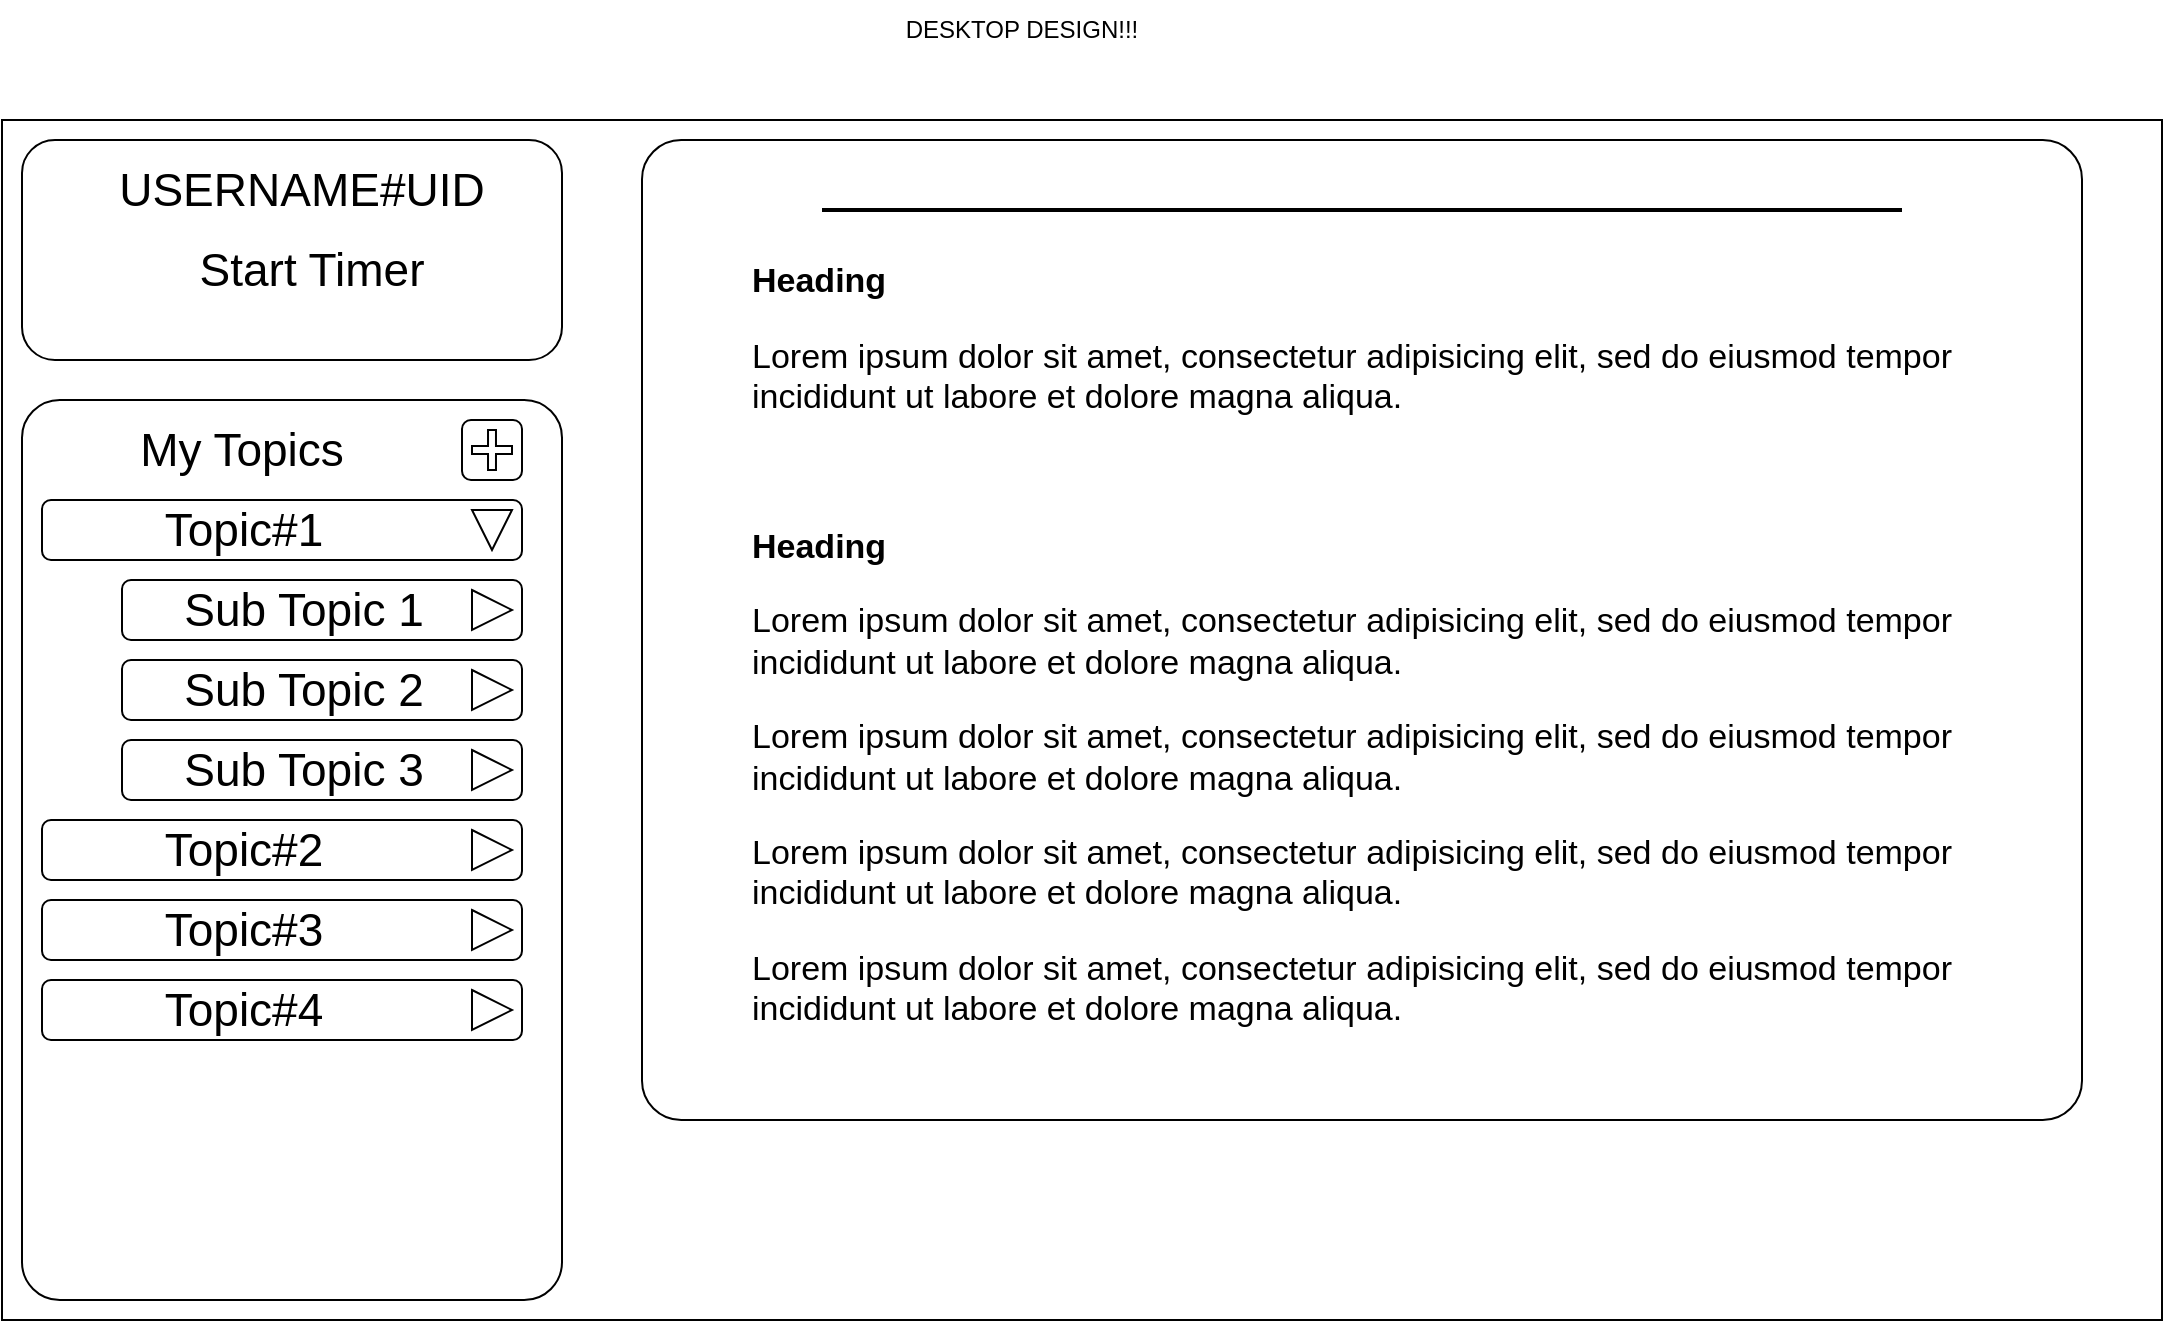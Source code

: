 <mxfile>
    <diagram id="hEPU9X27ifblFNnbn3XS" name="Page-1">
        <mxGraphModel dx="1260" dy="808" grid="1" gridSize="10" guides="1" tooltips="1" connect="1" arrows="1" fold="1" page="1" pageScale="1" pageWidth="850" pageHeight="1100" math="0" shadow="0">
            <root>
                <mxCell id="0"/>
                <mxCell id="1" parent="0"/>
                <mxCell id="2" value="" style="rounded=0;whiteSpace=wrap;html=1;" vertex="1" parent="1">
                    <mxGeometry x="80" y="80" width="1080" height="600" as="geometry"/>
                </mxCell>
                <mxCell id="3" value="" style="rounded=1;whiteSpace=wrap;html=1;" vertex="1" parent="1">
                    <mxGeometry x="90" y="90" width="270" height="110" as="geometry"/>
                </mxCell>
                <mxCell id="4" value="" style="rounded=1;whiteSpace=wrap;html=1;arcSize=7;" vertex="1" parent="1">
                    <mxGeometry x="90" y="220" width="270" height="450" as="geometry"/>
                </mxCell>
                <mxCell id="5" value="" style="rounded=1;whiteSpace=wrap;html=1;arcSize=4;" vertex="1" parent="1">
                    <mxGeometry x="400" y="90" width="720" height="490" as="geometry"/>
                </mxCell>
                <mxCell id="6" value="USERNAME#UID" style="text;html=1;strokeColor=none;fillColor=none;align=center;verticalAlign=middle;whiteSpace=wrap;rounded=0;fontSize=23;" vertex="1" parent="1">
                    <mxGeometry x="130" y="100" width="200" height="30" as="geometry"/>
                </mxCell>
                <mxCell id="7" value="DESKTOP DESIGN!!!" style="text;html=1;strokeColor=none;fillColor=none;align=center;verticalAlign=middle;whiteSpace=wrap;rounded=0;" vertex="1" parent="1">
                    <mxGeometry x="410" y="20" width="360" height="30" as="geometry"/>
                </mxCell>
                <mxCell id="8" value="Start Timer" style="text;html=1;strokeColor=none;fillColor=none;align=center;verticalAlign=middle;whiteSpace=wrap;rounded=0;fontSize=23;" vertex="1" parent="1">
                    <mxGeometry x="140" y="140" width="190" height="30" as="geometry"/>
                </mxCell>
                <mxCell id="9" value="My Topics" style="text;html=1;strokeColor=none;fillColor=none;align=center;verticalAlign=middle;whiteSpace=wrap;rounded=0;fontSize=23;" vertex="1" parent="1">
                    <mxGeometry x="100" y="230" width="200" height="30" as="geometry"/>
                </mxCell>
                <mxCell id="10" value="" style="rounded=1;whiteSpace=wrap;html=1;fontSize=23;" vertex="1" parent="1">
                    <mxGeometry x="310" y="230" width="30" height="30" as="geometry"/>
                </mxCell>
                <mxCell id="11" value="" style="shape=cross;whiteSpace=wrap;html=1;fontSize=23;size=0.199;" vertex="1" parent="1">
                    <mxGeometry x="315" y="235" width="20" height="20" as="geometry"/>
                </mxCell>
                <mxCell id="12" value="" style="rounded=1;whiteSpace=wrap;html=1;fontSize=23;" vertex="1" parent="1">
                    <mxGeometry x="100" y="270" width="240" height="30" as="geometry"/>
                </mxCell>
                <mxCell id="13" value="Topic#1" style="text;html=1;strokeColor=none;fillColor=none;align=center;verticalAlign=middle;whiteSpace=wrap;rounded=0;fontSize=23;" vertex="1" parent="1">
                    <mxGeometry x="112" y="270" width="178" height="30" as="geometry"/>
                </mxCell>
                <mxCell id="14" value="" style="triangle;whiteSpace=wrap;html=1;fontSize=23;rotation=90;" vertex="1" parent="1">
                    <mxGeometry x="315" y="275" width="20" height="20" as="geometry"/>
                </mxCell>
                <mxCell id="15" value="" style="rounded=1;whiteSpace=wrap;html=1;fontSize=23;" vertex="1" parent="1">
                    <mxGeometry x="100" y="430" width="240" height="30" as="geometry"/>
                </mxCell>
                <mxCell id="16" value="Topic#2" style="text;html=1;strokeColor=none;fillColor=none;align=center;verticalAlign=middle;whiteSpace=wrap;rounded=0;fontSize=23;" vertex="1" parent="1">
                    <mxGeometry x="112" y="430" width="178" height="30" as="geometry"/>
                </mxCell>
                <mxCell id="17" value="" style="triangle;whiteSpace=wrap;html=1;fontSize=23;" vertex="1" parent="1">
                    <mxGeometry x="315" y="435" width="20" height="20" as="geometry"/>
                </mxCell>
                <mxCell id="18" value="" style="rounded=1;whiteSpace=wrap;html=1;fontSize=23;" vertex="1" parent="1">
                    <mxGeometry x="100" y="470" width="240" height="30" as="geometry"/>
                </mxCell>
                <mxCell id="19" value="Topic#3" style="text;html=1;strokeColor=none;fillColor=none;align=center;verticalAlign=middle;whiteSpace=wrap;rounded=0;fontSize=23;" vertex="1" parent="1">
                    <mxGeometry x="112" y="470" width="178" height="30" as="geometry"/>
                </mxCell>
                <mxCell id="20" value="" style="triangle;whiteSpace=wrap;html=1;fontSize=23;" vertex="1" parent="1">
                    <mxGeometry x="315" y="475" width="20" height="20" as="geometry"/>
                </mxCell>
                <mxCell id="21" value="" style="rounded=1;whiteSpace=wrap;html=1;fontSize=23;" vertex="1" parent="1">
                    <mxGeometry x="100" y="510" width="240" height="30" as="geometry"/>
                </mxCell>
                <mxCell id="22" value="Topic#4" style="text;html=1;strokeColor=none;fillColor=none;align=center;verticalAlign=middle;whiteSpace=wrap;rounded=0;fontSize=23;" vertex="1" parent="1">
                    <mxGeometry x="112" y="510" width="178" height="30" as="geometry"/>
                </mxCell>
                <mxCell id="23" value="" style="triangle;whiteSpace=wrap;html=1;fontSize=23;" vertex="1" parent="1">
                    <mxGeometry x="315" y="515" width="20" height="20" as="geometry"/>
                </mxCell>
                <mxCell id="25" value="" style="line;strokeWidth=2;html=1;fontSize=23;" vertex="1" parent="1">
                    <mxGeometry x="490" y="120" width="540" height="10" as="geometry"/>
                </mxCell>
                <mxCell id="27" value="" style="rounded=1;whiteSpace=wrap;html=1;fontSize=23;" vertex="1" parent="1">
                    <mxGeometry x="140" y="310" width="200" height="30" as="geometry"/>
                </mxCell>
                <mxCell id="28" value="Sub Topic 1" style="text;html=1;strokeColor=none;fillColor=none;align=center;verticalAlign=middle;whiteSpace=wrap;rounded=0;fontSize=23;" vertex="1" parent="1">
                    <mxGeometry x="160" y="310" width="142" height="30" as="geometry"/>
                </mxCell>
                <mxCell id="29" value="" style="triangle;whiteSpace=wrap;html=1;fontSize=23;" vertex="1" parent="1">
                    <mxGeometry x="315" y="315" width="20" height="20" as="geometry"/>
                </mxCell>
                <mxCell id="30" value="" style="rounded=1;whiteSpace=wrap;html=1;fontSize=23;" vertex="1" parent="1">
                    <mxGeometry x="140" y="350" width="200" height="30" as="geometry"/>
                </mxCell>
                <mxCell id="31" value="Sub Topic 2" style="text;html=1;strokeColor=none;fillColor=none;align=center;verticalAlign=middle;whiteSpace=wrap;rounded=0;fontSize=23;" vertex="1" parent="1">
                    <mxGeometry x="160" y="350" width="142" height="30" as="geometry"/>
                </mxCell>
                <mxCell id="32" value="" style="triangle;whiteSpace=wrap;html=1;fontSize=23;" vertex="1" parent="1">
                    <mxGeometry x="315" y="355" width="20" height="20" as="geometry"/>
                </mxCell>
                <mxCell id="33" value="" style="rounded=1;whiteSpace=wrap;html=1;fontSize=23;" vertex="1" parent="1">
                    <mxGeometry x="140" y="390" width="200" height="30" as="geometry"/>
                </mxCell>
                <mxCell id="34" value="Sub Topic 3" style="text;html=1;strokeColor=none;fillColor=none;align=center;verticalAlign=middle;whiteSpace=wrap;rounded=0;fontSize=23;" vertex="1" parent="1">
                    <mxGeometry x="160" y="390" width="142" height="30" as="geometry"/>
                </mxCell>
                <mxCell id="35" value="" style="triangle;whiteSpace=wrap;html=1;fontSize=23;" vertex="1" parent="1">
                    <mxGeometry x="315" y="395" width="20" height="20" as="geometry"/>
                </mxCell>
                <mxCell id="36" value="&lt;h1 style=&quot;font-size: 17px;&quot;&gt;Heading&lt;/h1&gt;&lt;p style=&quot;font-size: 17px;&quot;&gt;Lorem ipsum dolor sit amet, consectetur adipisicing elit, sed do eiusmod tempor incididunt ut labore et dolore magna aliqua.&lt;/p&gt;&lt;p style=&quot;font-size: 17px;&quot;&gt;&lt;br&gt;&lt;/p&gt;&lt;h1 style=&quot;font-size: 17px;&quot;&gt;Heading&lt;/h1&gt;&lt;p&gt;Lorem ipsum dolor sit amet, consectetur adipisicing elit, sed do eiusmod tempor incididunt ut labore et dolore magna aliqua.&lt;/p&gt;&lt;p&gt;Lorem ipsum dolor sit amet, consectetur adipisicing elit, sed do eiusmod tempor incididunt ut labore et dolore magna aliqua.&lt;/p&gt;&lt;p&gt;Lorem ipsum dolor sit amet, consectetur adipisicing elit, sed do eiusmod tempor incididunt ut labore et dolore magna aliqua.&lt;/p&gt;&lt;p&gt;Lorem ipsum dolor sit amet, consectetur adipisicing elit, sed do eiusmod tempor incididunt ut labore et dolore magna aliqua.&lt;/p&gt;" style="text;html=1;strokeColor=none;fillColor=none;spacing=5;spacingTop=-20;whiteSpace=wrap;overflow=hidden;rounded=0;fontSize=17;" vertex="1" parent="1">
                    <mxGeometry x="450" y="150" width="620" height="440" as="geometry"/>
                </mxCell>
            </root>
        </mxGraphModel>
    </diagram>
</mxfile>